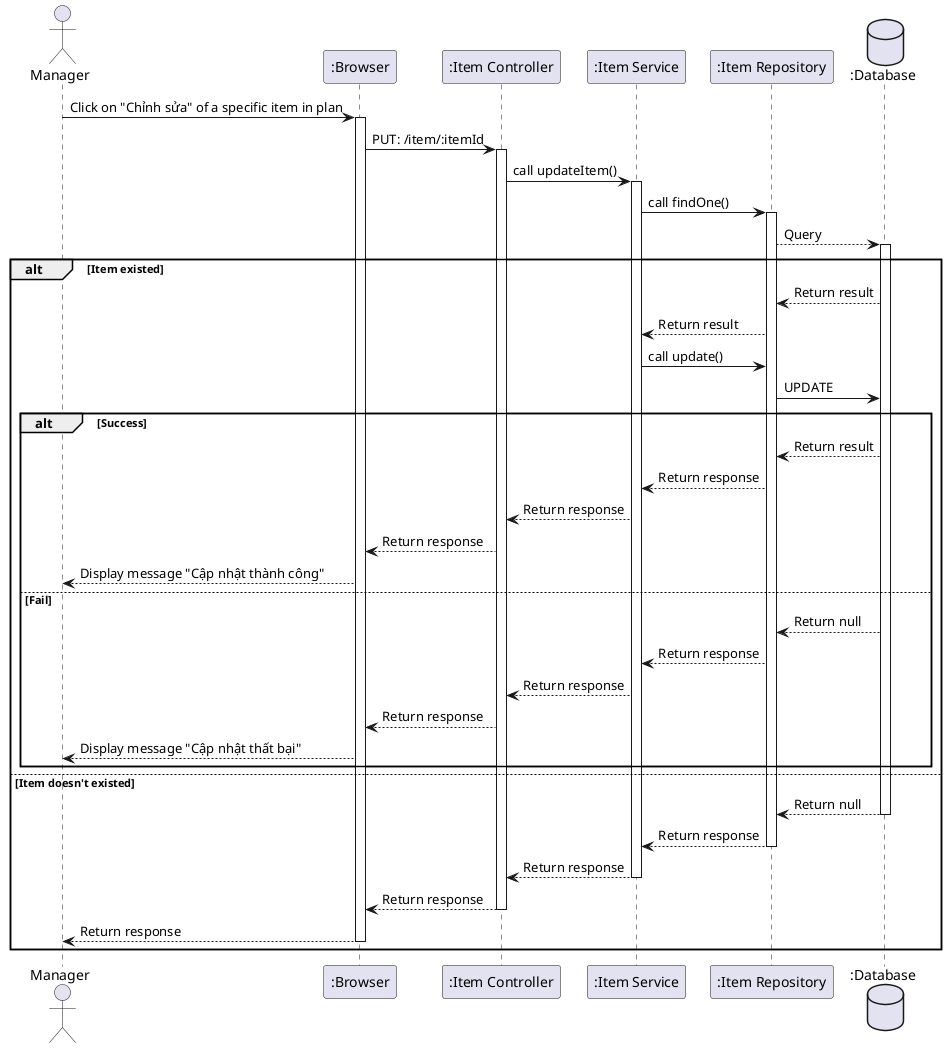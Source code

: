 @startuml

actor Manager as user
participant ":Browser" as a
participant ":Item Controller" as b
participant ":Item Service" as c
participant ":Item Repository" as d
database ":Database" as e

user -> a++: Click on "Chỉnh sửa" of a specific item in plan
a -> b++: PUT: /item/:itemId
b -> c++: call updateItem()
c -> d++: call findOne()
d --> e++: Query
alt Item existed
    e --> d: Return result
    d --> c: Return result
    c -> d: call update()
    d -> e: UPDATE
    alt Success
        e --> d: Return result
        d --> c: Return response
        c --> b: Return response
        b --> a: Return response
        a --> user: Display message "Cập nhật thành công"
    else Fail
        e --> d: Return null
        d --> c: Return response
        c --> b: Return response
        b --> a: Return response
        a --> user: Display message "Cập nhật thất bại"
    end
else Item doesn't existed
    e --> d--: Return null
    d --> c--: Return response
    c --> b--: Return response
    b --> a--: Return response
    a --> user--: Return response
end

@enduml